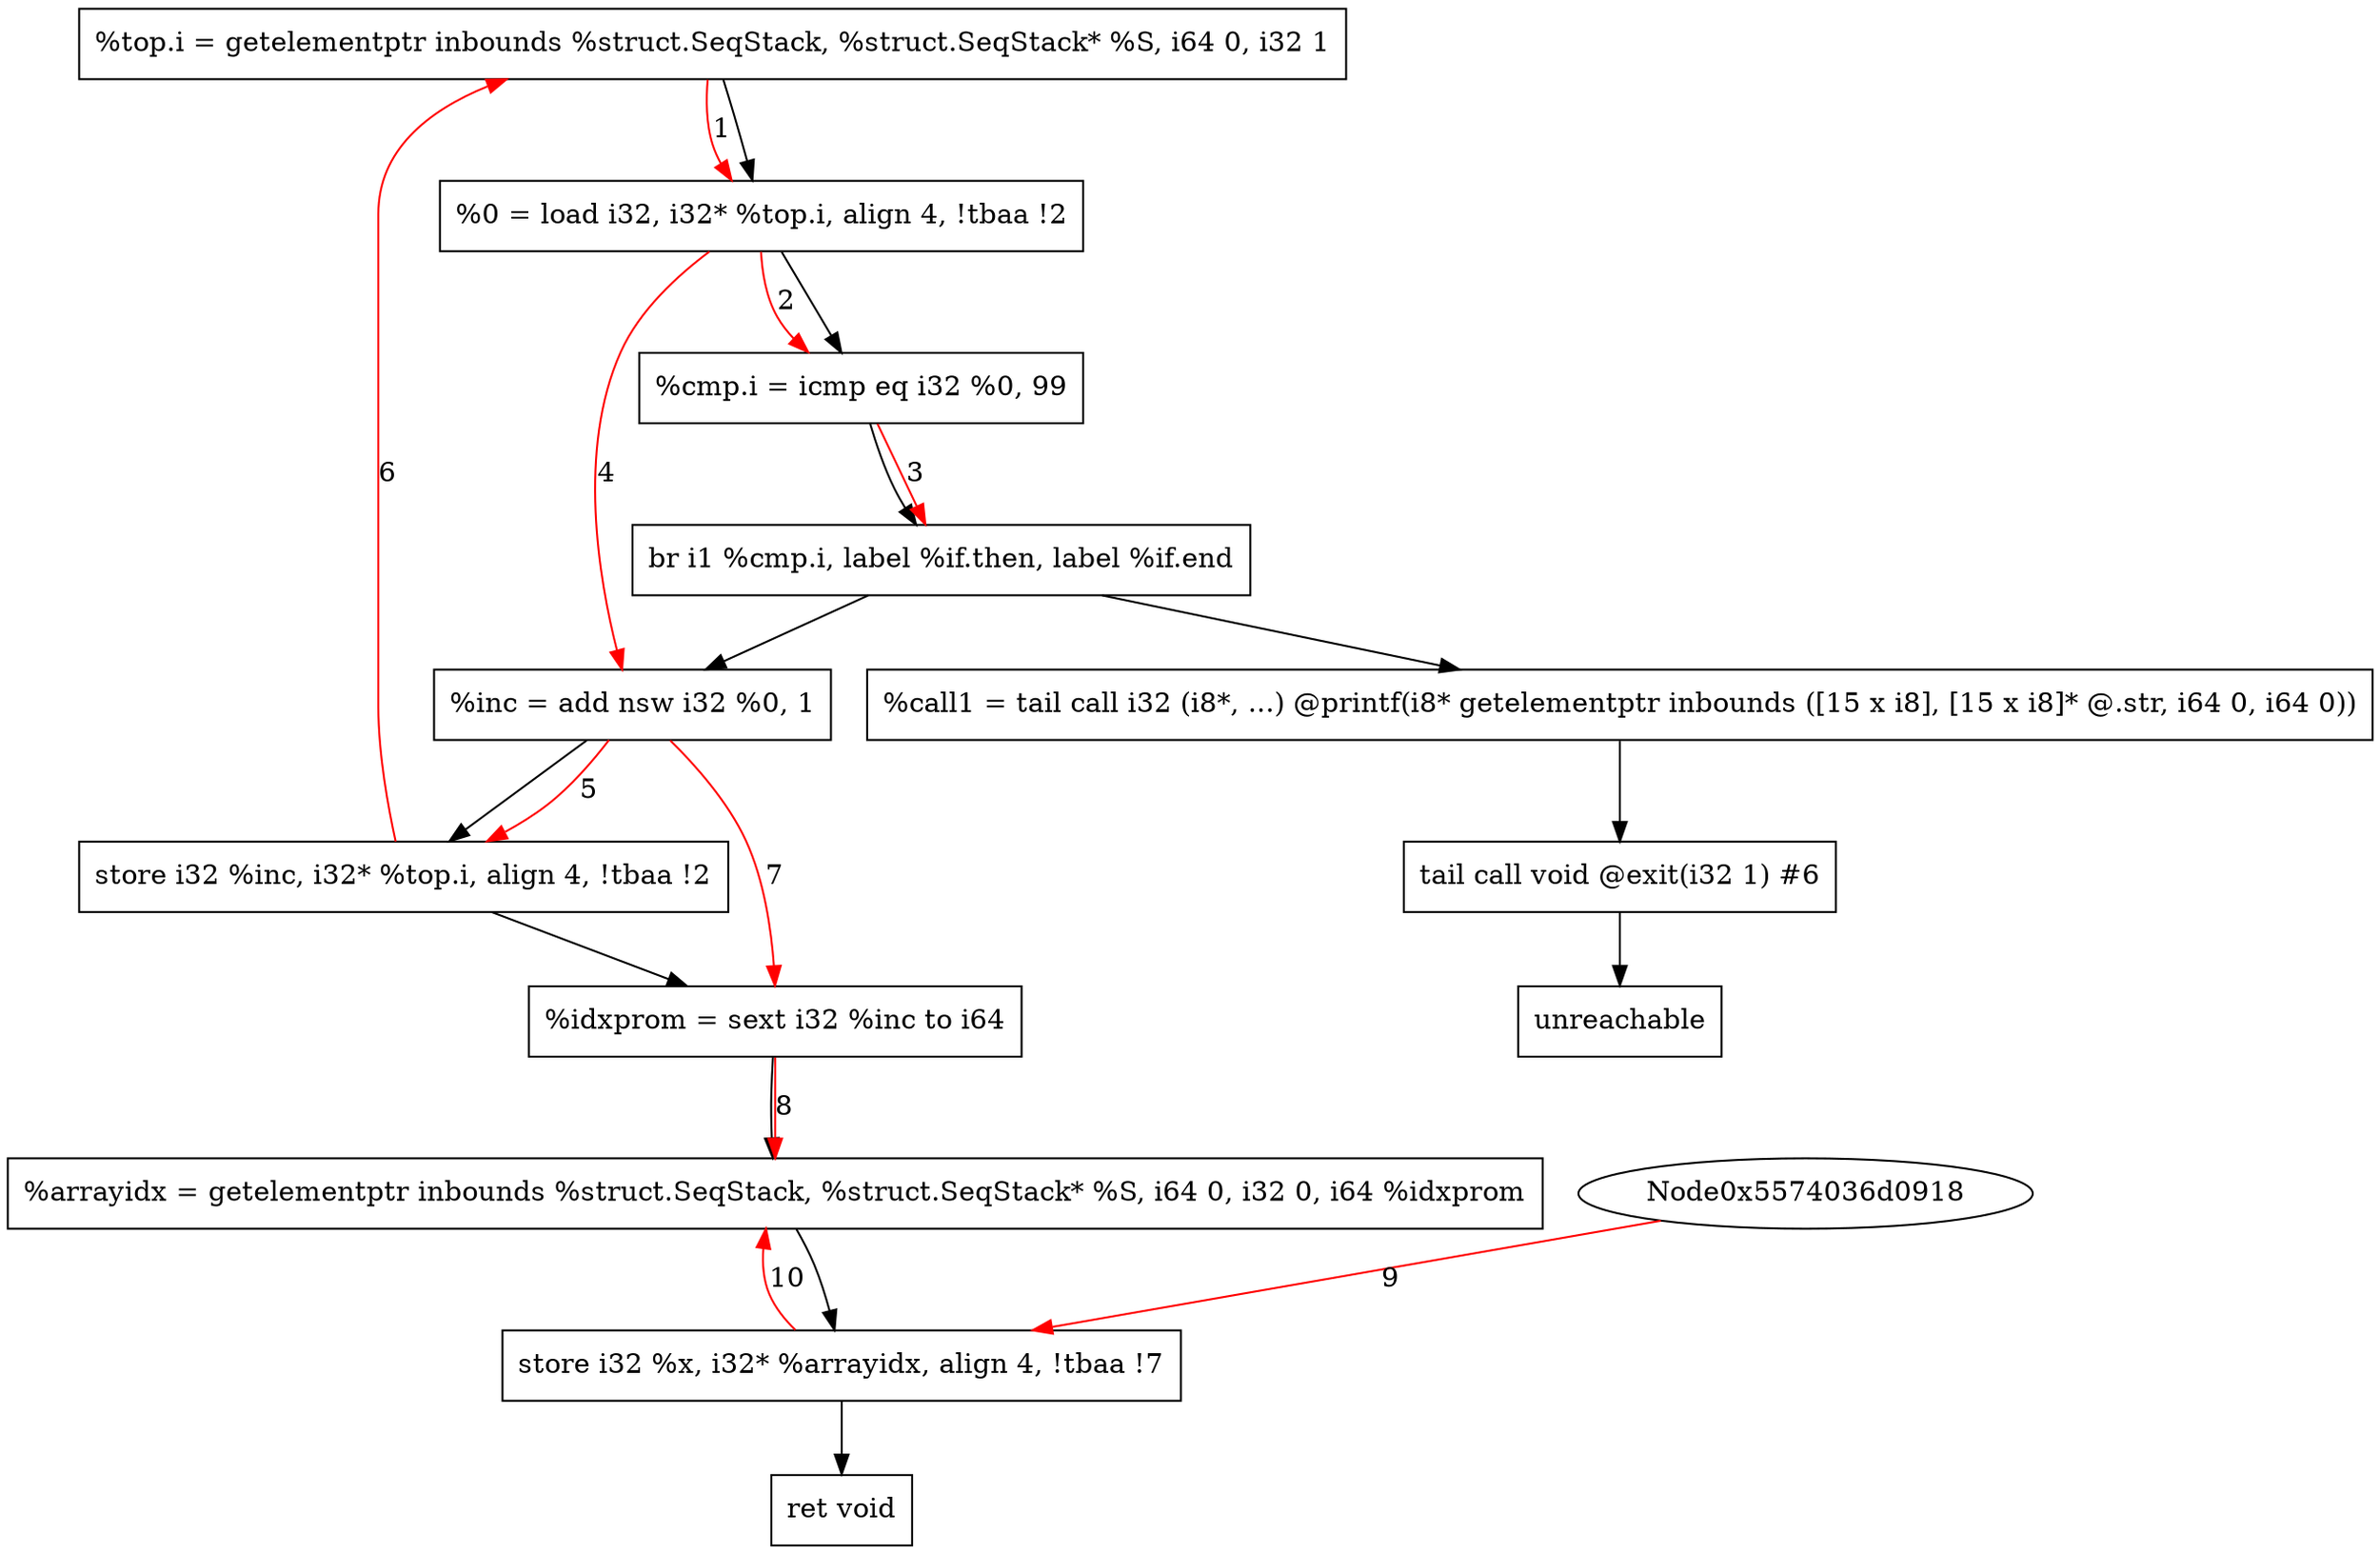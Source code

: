digraph "CDFG for'Push' function" {
	Node0x5574036d0b68[shape=record, label="  %top.i = getelementptr inbounds %struct.SeqStack, %struct.SeqStack* %S, i64 0, i32 1"]
	Node0x5574036d0ad8[shape=record, label="  %0 = load i32, i32* %top.i, align 4, !tbaa !2"]
	Node0x5574036d0c10[shape=record, label="  %cmp.i = icmp eq i32 %0, 99"]
	Node0x557403664468[shape=record, label="  br i1 %cmp.i, label %if.then, label %if.end"]
	Node0x5574036d1120[shape=record, label="  %call1 = tail call i32 (i8*, ...) @printf(i8* getelementptr inbounds ([15 x i8], [15 x i8]* @.str, i64 0, i64 0))"]
	Node0x5574036d1370[shape=record, label="  tail call void @exit(i32 1) #6"]
	Node0x5574036d1430[shape=record, label="  unreachable"]
	Node0x5574036d14a0[shape=record, label="  %inc = add nsw i32 %0, 1"]
	Node0x5574036d1510[shape=record, label="  store i32 %inc, i32* %top.i, align 4, !tbaa !2"]
	Node0x5574036d0dc8[shape=record, label="  %idxprom = sext i32 %inc to i64"]
	Node0x5574036d1610[shape=record, label="  %arrayidx = getelementptr inbounds %struct.SeqStack, %struct.SeqStack* %S, i64 0, i32 0, i64 %idxprom"]
	Node0x5574036d16c0[shape=record, label="  store i32 %x, i32* %arrayidx, align 4, !tbaa !7"]
	Node0x5574036d1840[shape=record, label="  ret void"]
	Node0x5574036d0b68 -> Node0x5574036d0ad8
	Node0x5574036d0ad8 -> Node0x5574036d0c10
	Node0x5574036d0c10 -> Node0x557403664468
	Node0x557403664468 -> Node0x5574036d1120
	Node0x557403664468 -> Node0x5574036d14a0
	Node0x5574036d1120 -> Node0x5574036d1370
	Node0x5574036d1370 -> Node0x5574036d1430
	Node0x5574036d14a0 -> Node0x5574036d1510
	Node0x5574036d1510 -> Node0x5574036d0dc8
	Node0x5574036d0dc8 -> Node0x5574036d1610
	Node0x5574036d1610 -> Node0x5574036d16c0
	Node0x5574036d16c0 -> Node0x5574036d1840
edge [color=red]
	Node0x5574036d0b68 -> Node0x5574036d0ad8[label="1"]
	Node0x5574036d0ad8 -> Node0x5574036d0c10[label="2"]
	Node0x5574036d0c10 -> Node0x557403664468[label="3"]
	Node0x5574036d0ad8 -> Node0x5574036d14a0[label="4"]
	Node0x5574036d14a0 -> Node0x5574036d1510[label="5"]
	Node0x5574036d1510 -> Node0x5574036d0b68[label="6"]
	Node0x5574036d14a0 -> Node0x5574036d0dc8[label="7"]
	Node0x5574036d0dc8 -> Node0x5574036d1610[label="8"]
	Node0x5574036d0918 -> Node0x5574036d16c0[label="9"]
	Node0x5574036d16c0 -> Node0x5574036d1610[label="10"]
}
